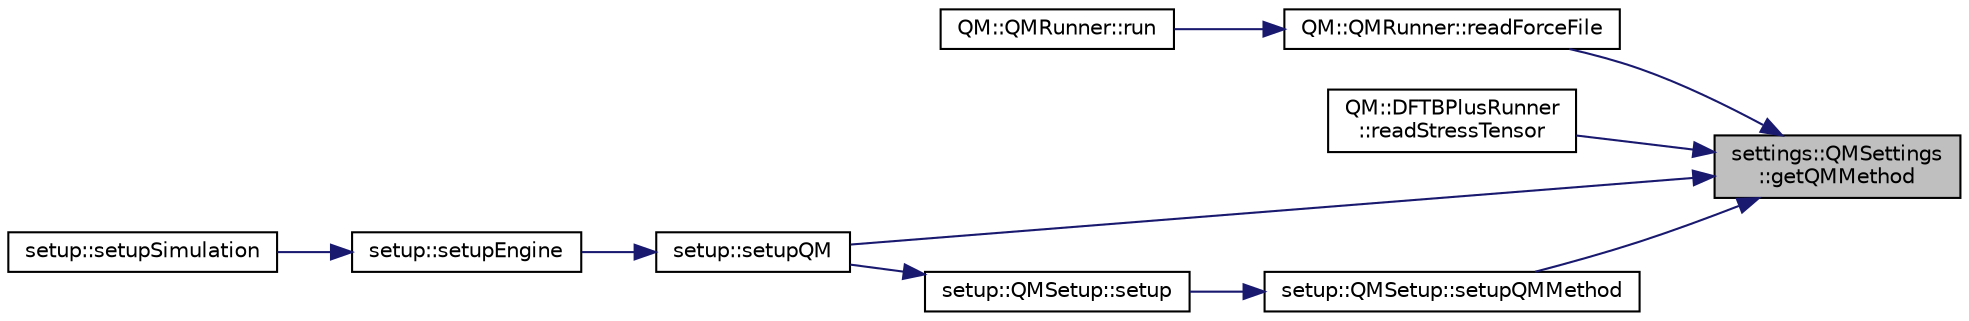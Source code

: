 digraph "settings::QMSettings::getQMMethod"
{
 // LATEX_PDF_SIZE
  edge [fontname="Helvetica",fontsize="10",labelfontname="Helvetica",labelfontsize="10"];
  node [fontname="Helvetica",fontsize="10",shape=record];
  rankdir="RL";
  Node1 [label="settings::QMSettings\l::getQMMethod",height=0.2,width=0.4,color="black", fillcolor="grey75", style="filled", fontcolor="black",tooltip=" "];
  Node1 -> Node2 [dir="back",color="midnightblue",fontsize="10",style="solid",fontname="Helvetica"];
  Node2 [label="QM::QMRunner::readForceFile",height=0.2,width=0.4,color="black", fillcolor="white", style="filled",URL="$classQM_1_1QMRunner.html#abe5e85a912acb28a5e411070299b0367",tooltip="reads the force file (including qm energy) and sets the forces of the atoms"];
  Node2 -> Node3 [dir="back",color="midnightblue",fontsize="10",style="solid",fontname="Helvetica"];
  Node3 [label="QM::QMRunner::run",height=0.2,width=0.4,color="black", fillcolor="white", style="filled",URL="$classQM_1_1QMRunner.html#a03cec3e7150de9fcb3f603359481f95b",tooltip="run the qm engine"];
  Node1 -> Node4 [dir="back",color="midnightblue",fontsize="10",style="solid",fontname="Helvetica"];
  Node4 [label="QM::DFTBPlusRunner\l::readStressTensor",height=0.2,width=0.4,color="black", fillcolor="white", style="filled",URL="$classQM_1_1DFTBPlusRunner.html#ac67cb82b9f8bd9161dc1281d41d27b71",tooltip="reads the stress tensor and adds it to the physical data"];
  Node1 -> Node5 [dir="back",color="midnightblue",fontsize="10",style="solid",fontname="Helvetica"];
  Node5 [label="setup::setupQM",height=0.2,width=0.4,color="black", fillcolor="white", style="filled",URL="$namespacesetup.html#aeb7718c0af5497ac17ca90b04986fdb1",tooltip="wrapper to build QMSetup object and call setup"];
  Node5 -> Node6 [dir="back",color="midnightblue",fontsize="10",style="solid",fontname="Helvetica"];
  Node6 [label="setup::setupEngine",height=0.2,width=0.4,color="black", fillcolor="white", style="filled",URL="$namespacesetup.html#aa83171046bbca205b3db6e0cd2dbc4e1",tooltip="setup the engine"];
  Node6 -> Node7 [dir="back",color="midnightblue",fontsize="10",style="solid",fontname="Helvetica"];
  Node7 [label="setup::setupSimulation",height=0.2,width=0.4,color="black", fillcolor="white", style="filled",URL="$namespacesetup.html#a1c000cdfa46aed7d8018017635915ae1",tooltip="setup the engine"];
  Node1 -> Node8 [dir="back",color="midnightblue",fontsize="10",style="solid",fontname="Helvetica"];
  Node8 [label="setup::QMSetup::setupQMMethod",height=0.2,width=0.4,color="black", fillcolor="white", style="filled",URL="$classsetup_1_1QMSetup.html#a3acfc66ca56f31c457eb299a43273940",tooltip="setup the \"QM\" method of the system"];
  Node8 -> Node9 [dir="back",color="midnightblue",fontsize="10",style="solid",fontname="Helvetica"];
  Node9 [label="setup::QMSetup::setup",height=0.2,width=0.4,color="black", fillcolor="white", style="filled",URL="$classsetup_1_1QMSetup.html#abb13e7a124c013ebac0d9cc8e6145c0a",tooltip="setup QM-MD for all subtypes"];
  Node9 -> Node5 [dir="back",color="midnightblue",fontsize="10",style="solid",fontname="Helvetica"];
}
